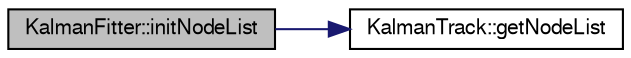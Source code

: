 digraph "KalmanFitter::initNodeList"
{
  bgcolor="transparent";
  edge [fontname="FreeSans",fontsize="10",labelfontname="FreeSans",labelfontsize="10"];
  node [fontname="FreeSans",fontsize="10",shape=record];
  rankdir="LR";
  Node1 [label="KalmanFitter::initNodeList",height=0.2,width=0.4,color="black", fillcolor="grey75", style="filled" fontcolor="black"];
  Node1 -> Node2 [color="midnightblue",fontsize="10",style="solid",fontname="FreeSans"];
  Node2 [label="KalmanTrack::getNodeList",height=0.2,width=0.4,color="black",URL="$d9/dc3/classKalmanTrack.html#a5131a89f46b93d34ece2b08c442845cc"];
}
